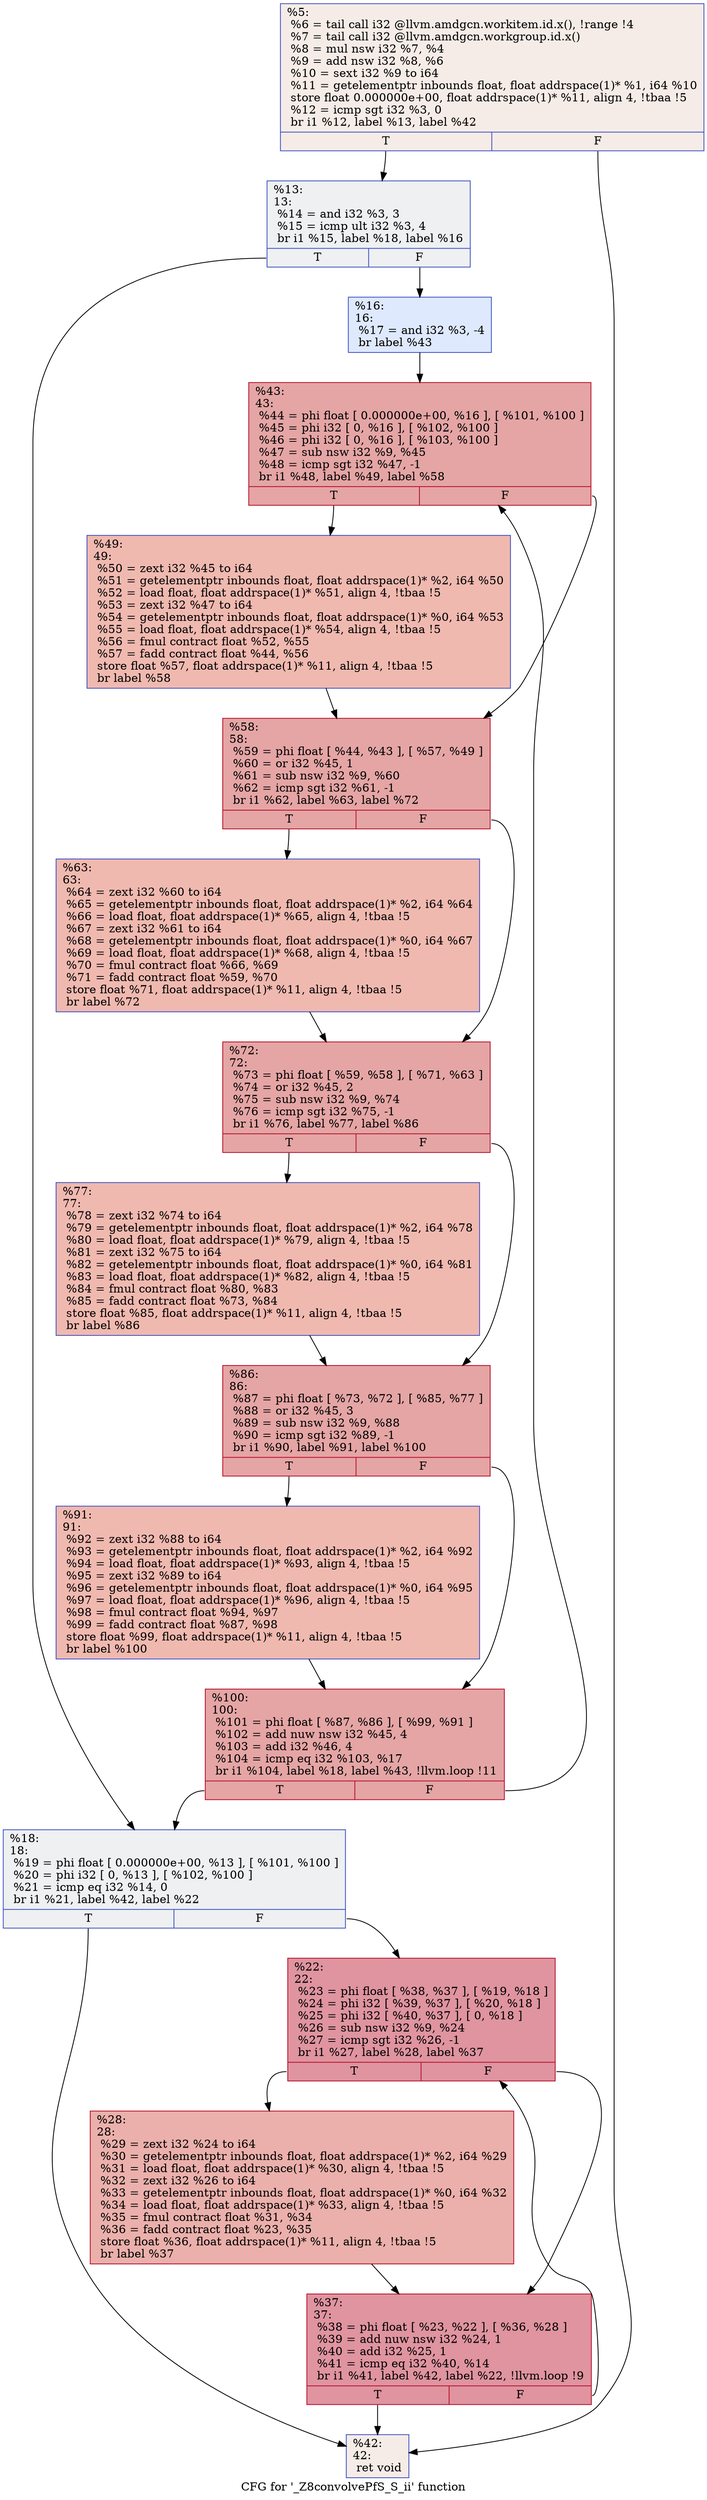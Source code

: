 digraph "CFG for '_Z8convolvePfS_S_ii' function" {
	label="CFG for '_Z8convolvePfS_S_ii' function";

	Node0x48b7190 [shape=record,color="#3d50c3ff", style=filled, fillcolor="#ead5c970",label="{%5:\l  %6 = tail call i32 @llvm.amdgcn.workitem.id.x(), !range !4\l  %7 = tail call i32 @llvm.amdgcn.workgroup.id.x()\l  %8 = mul nsw i32 %7, %4\l  %9 = add nsw i32 %8, %6\l  %10 = sext i32 %9 to i64\l  %11 = getelementptr inbounds float, float addrspace(1)* %1, i64 %10\l  store float 0.000000e+00, float addrspace(1)* %11, align 4, !tbaa !5\l  %12 = icmp sgt i32 %3, 0\l  br i1 %12, label %13, label %42\l|{<s0>T|<s1>F}}"];
	Node0x48b7190:s0 -> Node0x48b9640;
	Node0x48b7190:s1 -> Node0x48b96d0;
	Node0x48b9640 [shape=record,color="#3d50c3ff", style=filled, fillcolor="#d9dce170",label="{%13:\l13:                                               \l  %14 = and i32 %3, 3\l  %15 = icmp ult i32 %3, 4\l  br i1 %15, label %18, label %16\l|{<s0>T|<s1>F}}"];
	Node0x48b9640:s0 -> Node0x48b9990;
	Node0x48b9640:s1 -> Node0x48b99e0;
	Node0x48b99e0 [shape=record,color="#3d50c3ff", style=filled, fillcolor="#b5cdfa70",label="{%16:\l16:                                               \l  %17 = and i32 %3, -4\l  br label %43\l}"];
	Node0x48b99e0 -> Node0x48b8190;
	Node0x48b9990 [shape=record,color="#3d50c3ff", style=filled, fillcolor="#d9dce170",label="{%18:\l18:                                               \l  %19 = phi float [ 0.000000e+00, %13 ], [ %101, %100 ]\l  %20 = phi i32 [ 0, %13 ], [ %102, %100 ]\l  %21 = icmp eq i32 %14, 0\l  br i1 %21, label %42, label %22\l|{<s0>T|<s1>F}}"];
	Node0x48b9990:s0 -> Node0x48b96d0;
	Node0x48b9990:s1 -> Node0x48ba050;
	Node0x48ba050 [shape=record,color="#b70d28ff", style=filled, fillcolor="#b70d2870",label="{%22:\l22:                                               \l  %23 = phi float [ %38, %37 ], [ %19, %18 ]\l  %24 = phi i32 [ %39, %37 ], [ %20, %18 ]\l  %25 = phi i32 [ %40, %37 ], [ 0, %18 ]\l  %26 = sub nsw i32 %9, %24\l  %27 = icmp sgt i32 %26, -1\l  br i1 %27, label %28, label %37\l|{<s0>T|<s1>F}}"];
	Node0x48ba050:s0 -> Node0x48ba690;
	Node0x48ba050:s1 -> Node0x48ba1c0;
	Node0x48ba690 [shape=record,color="#b70d28ff", style=filled, fillcolor="#d24b4070",label="{%28:\l28:                                               \l  %29 = zext i32 %24 to i64\l  %30 = getelementptr inbounds float, float addrspace(1)* %2, i64 %29\l  %31 = load float, float addrspace(1)* %30, align 4, !tbaa !5\l  %32 = zext i32 %26 to i64\l  %33 = getelementptr inbounds float, float addrspace(1)* %0, i64 %32\l  %34 = load float, float addrspace(1)* %33, align 4, !tbaa !5\l  %35 = fmul contract float %31, %34\l  %36 = fadd contract float %23, %35\l  store float %36, float addrspace(1)* %11, align 4, !tbaa !5\l  br label %37\l}"];
	Node0x48ba690 -> Node0x48ba1c0;
	Node0x48ba1c0 [shape=record,color="#b70d28ff", style=filled, fillcolor="#b70d2870",label="{%37:\l37:                                               \l  %38 = phi float [ %23, %22 ], [ %36, %28 ]\l  %39 = add nuw nsw i32 %24, 1\l  %40 = add i32 %25, 1\l  %41 = icmp eq i32 %40, %14\l  br i1 %41, label %42, label %22, !llvm.loop !9\l|{<s0>T|<s1>F}}"];
	Node0x48ba1c0:s0 -> Node0x48b96d0;
	Node0x48ba1c0:s1 -> Node0x48ba050;
	Node0x48b96d0 [shape=record,color="#3d50c3ff", style=filled, fillcolor="#ead5c970",label="{%42:\l42:                                               \l  ret void\l}"];
	Node0x48b8190 [shape=record,color="#b70d28ff", style=filled, fillcolor="#c5333470",label="{%43:\l43:                                               \l  %44 = phi float [ 0.000000e+00, %16 ], [ %101, %100 ]\l  %45 = phi i32 [ 0, %16 ], [ %102, %100 ]\l  %46 = phi i32 [ 0, %16 ], [ %103, %100 ]\l  %47 = sub nsw i32 %9, %45\l  %48 = icmp sgt i32 %47, -1\l  br i1 %48, label %49, label %58\l|{<s0>T|<s1>F}}"];
	Node0x48b8190:s0 -> Node0x48bbb40;
	Node0x48b8190:s1 -> Node0x48bbb90;
	Node0x48bbb40 [shape=record,color="#3d50c3ff", style=filled, fillcolor="#de614d70",label="{%49:\l49:                                               \l  %50 = zext i32 %45 to i64\l  %51 = getelementptr inbounds float, float addrspace(1)* %2, i64 %50\l  %52 = load float, float addrspace(1)* %51, align 4, !tbaa !5\l  %53 = zext i32 %47 to i64\l  %54 = getelementptr inbounds float, float addrspace(1)* %0, i64 %53\l  %55 = load float, float addrspace(1)* %54, align 4, !tbaa !5\l  %56 = fmul contract float %52, %55\l  %57 = fadd contract float %44, %56\l  store float %57, float addrspace(1)* %11, align 4, !tbaa !5\l  br label %58\l}"];
	Node0x48bbb40 -> Node0x48bbb90;
	Node0x48bbb90 [shape=record,color="#b70d28ff", style=filled, fillcolor="#c5333470",label="{%58:\l58:                                               \l  %59 = phi float [ %44, %43 ], [ %57, %49 ]\l  %60 = or i32 %45, 1\l  %61 = sub nsw i32 %9, %60\l  %62 = icmp sgt i32 %61, -1\l  br i1 %62, label %63, label %72\l|{<s0>T|<s1>F}}"];
	Node0x48bbb90:s0 -> Node0x48bc410;
	Node0x48bbb90:s1 -> Node0x48bc460;
	Node0x48bc410 [shape=record,color="#3d50c3ff", style=filled, fillcolor="#de614d70",label="{%63:\l63:                                               \l  %64 = zext i32 %60 to i64\l  %65 = getelementptr inbounds float, float addrspace(1)* %2, i64 %64\l  %66 = load float, float addrspace(1)* %65, align 4, !tbaa !5\l  %67 = zext i32 %61 to i64\l  %68 = getelementptr inbounds float, float addrspace(1)* %0, i64 %67\l  %69 = load float, float addrspace(1)* %68, align 4, !tbaa !5\l  %70 = fmul contract float %66, %69\l  %71 = fadd contract float %59, %70\l  store float %71, float addrspace(1)* %11, align 4, !tbaa !5\l  br label %72\l}"];
	Node0x48bc410 -> Node0x48bc460;
	Node0x48bc460 [shape=record,color="#b70d28ff", style=filled, fillcolor="#c5333470",label="{%72:\l72:                                               \l  %73 = phi float [ %59, %58 ], [ %71, %63 ]\l  %74 = or i32 %45, 2\l  %75 = sub nsw i32 %9, %74\l  %76 = icmp sgt i32 %75, -1\l  br i1 %76, label %77, label %86\l|{<s0>T|<s1>F}}"];
	Node0x48bc460:s0 -> Node0x48bcf00;
	Node0x48bc460:s1 -> Node0x48bcf50;
	Node0x48bcf00 [shape=record,color="#3d50c3ff", style=filled, fillcolor="#de614d70",label="{%77:\l77:                                               \l  %78 = zext i32 %74 to i64\l  %79 = getelementptr inbounds float, float addrspace(1)* %2, i64 %78\l  %80 = load float, float addrspace(1)* %79, align 4, !tbaa !5\l  %81 = zext i32 %75 to i64\l  %82 = getelementptr inbounds float, float addrspace(1)* %0, i64 %81\l  %83 = load float, float addrspace(1)* %82, align 4, !tbaa !5\l  %84 = fmul contract float %80, %83\l  %85 = fadd contract float %73, %84\l  store float %85, float addrspace(1)* %11, align 4, !tbaa !5\l  br label %86\l}"];
	Node0x48bcf00 -> Node0x48bcf50;
	Node0x48bcf50 [shape=record,color="#b70d28ff", style=filled, fillcolor="#c5333470",label="{%86:\l86:                                               \l  %87 = phi float [ %73, %72 ], [ %85, %77 ]\l  %88 = or i32 %45, 3\l  %89 = sub nsw i32 %9, %88\l  %90 = icmp sgt i32 %89, -1\l  br i1 %90, label %91, label %100\l|{<s0>T|<s1>F}}"];
	Node0x48bcf50:s0 -> Node0x48bd7d0;
	Node0x48bcf50:s1 -> Node0x48b9d60;
	Node0x48bd7d0 [shape=record,color="#3d50c3ff", style=filled, fillcolor="#de614d70",label="{%91:\l91:                                               \l  %92 = zext i32 %88 to i64\l  %93 = getelementptr inbounds float, float addrspace(1)* %2, i64 %92\l  %94 = load float, float addrspace(1)* %93, align 4, !tbaa !5\l  %95 = zext i32 %89 to i64\l  %96 = getelementptr inbounds float, float addrspace(1)* %0, i64 %95\l  %97 = load float, float addrspace(1)* %96, align 4, !tbaa !5\l  %98 = fmul contract float %94, %97\l  %99 = fadd contract float %87, %98\l  store float %99, float addrspace(1)* %11, align 4, !tbaa !5\l  br label %100\l}"];
	Node0x48bd7d0 -> Node0x48b9d60;
	Node0x48b9d60 [shape=record,color="#b70d28ff", style=filled, fillcolor="#c5333470",label="{%100:\l100:                                              \l  %101 = phi float [ %87, %86 ], [ %99, %91 ]\l  %102 = add nuw nsw i32 %45, 4\l  %103 = add i32 %46, 4\l  %104 = icmp eq i32 %103, %17\l  br i1 %104, label %18, label %43, !llvm.loop !11\l|{<s0>T|<s1>F}}"];
	Node0x48b9d60:s0 -> Node0x48b9990;
	Node0x48b9d60:s1 -> Node0x48b8190;
}
